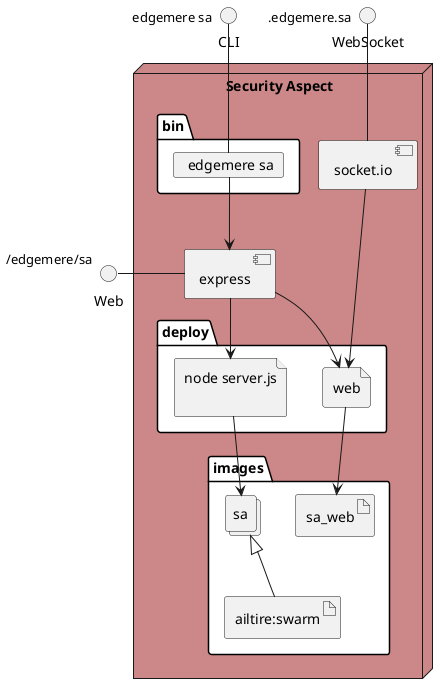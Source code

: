 @startuml
  interface CLI
  interface Web
  interface WebSocket
node "Security Aspect" #cc8888 {
  component express as REST
  component socket.io as socket
  folder bin #ffffff {
    card " edgemere sa" as binName
  }
  binName --> REST

  folder deploy #ffffff {
      file "node server.js\n" as sa_container
      REST --> sa_container


    file "web" as web_container
    REST --> web_container
    socket ---> web_container

  }
  folder images #ffffff {
    collections "sa" as saimage
    artifact "ailtire:swarm" as ailtireswarm
    saimage <|-- ailtireswarm
    sa_container --> saimage


      artifact "sa_web" as sa_web
      web_container --> sa_web

  }
}
CLI " edgemere sa" -- binName
Web "/edgemere/sa" - REST
WebSocket ".edgemere.sa" -- socket

@enduml
